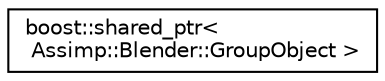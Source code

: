 digraph "Graphical Class Hierarchy"
{
  edge [fontname="Helvetica",fontsize="10",labelfontname="Helvetica",labelfontsize="10"];
  node [fontname="Helvetica",fontsize="10",shape=record];
  rankdir="LR";
  Node1 [label="boost::shared_ptr\<\l Assimp::Blender::GroupObject \>",height=0.2,width=0.4,color="black", fillcolor="white", style="filled",URL="$classboost_1_1shared__ptr.html"];
}
